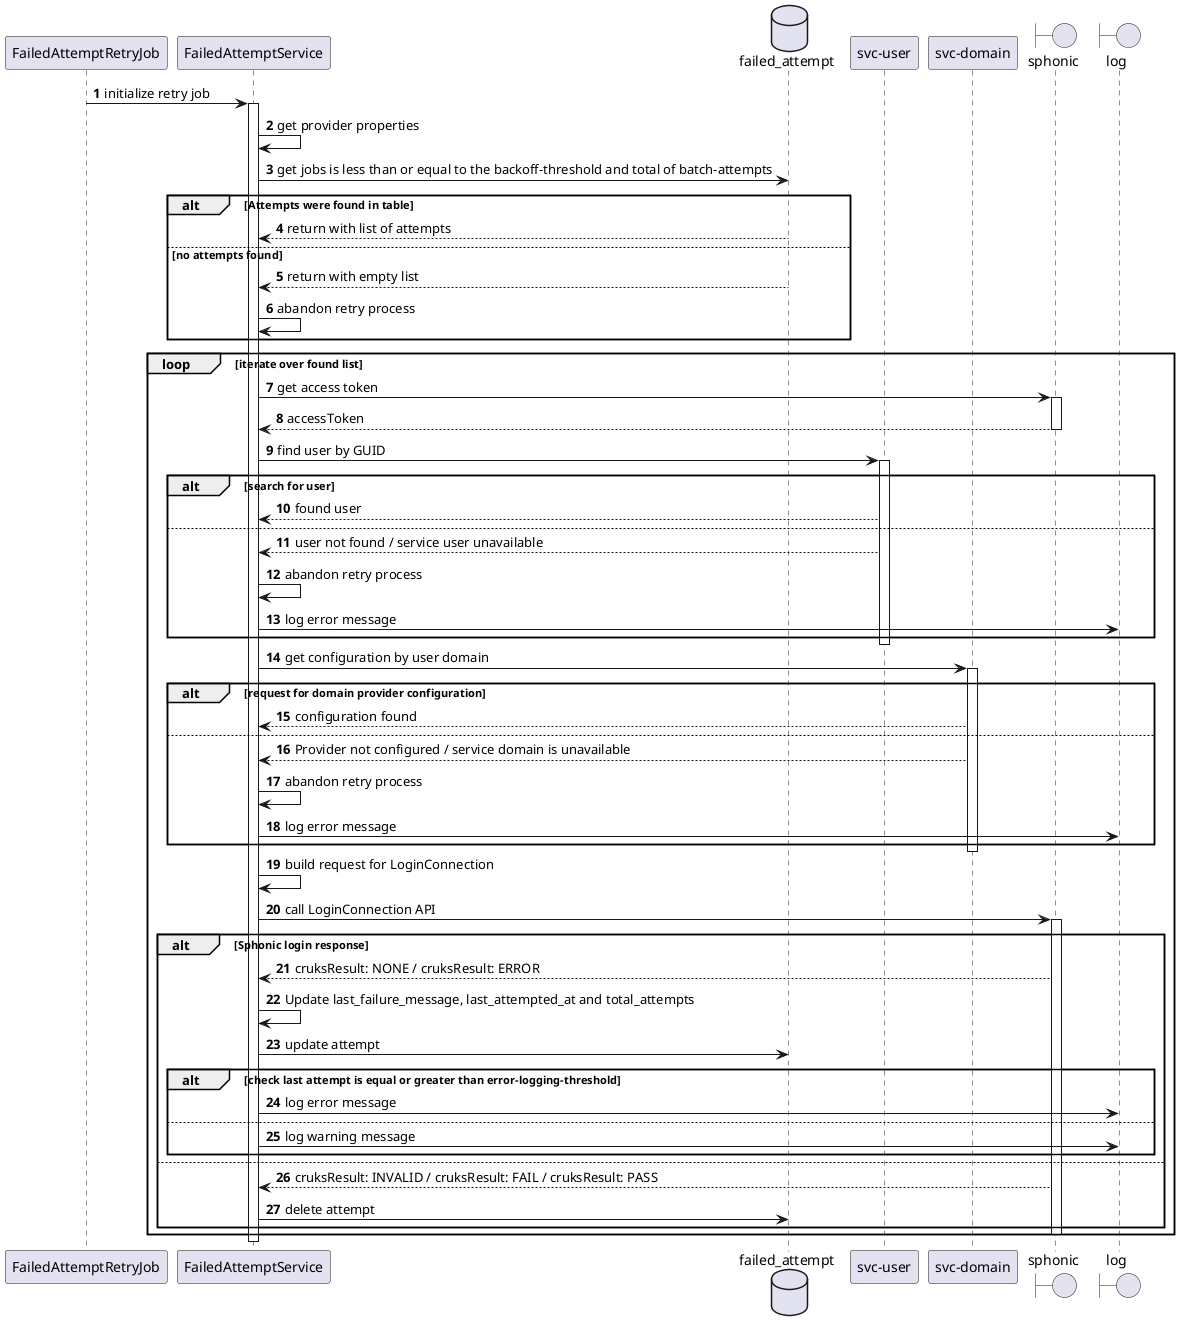 .CRUKS Failed Attempt Retry
[plantuml]
----
@startuml

participant "FailedAttemptRetryJob" as job
participant "FailedAttemptService" as svc
database failed_attempt
participant "svc-user" as su
participant "svc-domain" as sd
boundary sphonic
boundary log

autonumber

job -> svc: initialize retry job
activate svc
    svc -> svc: get provider properties
    svc -> failed_attempt: get jobs is less than or equal to the backoff-threshold and total of batch-attempts
    alt Attempts were found in table
        failed_attempt --> svc: return with list of attempts
    else no attempts found
        failed_attempt --> svc: return with empty list
        svc -> svc: abandon retry process
    end

    loop iterate over found list
        svc -> sphonic: get access token
        activate sphonic
            sphonic --> svc: accessToken
        deactivate sphonic
        svc -> su: find user by GUID
        activate su
            alt search for user
                su --> svc: found user
            else
                su --> svc: user not found / service user unavailable
                svc -> svc: abandon retry process
                svc -> log: log error message
            end
        deactivate su

        svc -> sd: get configuration by user domain
        activate sd
            alt request for domain provider configuration
            sd --> svc: configuration found
            else
            sd --> svc: Provider not configured / service domain is unavailable
            svc -> svc: abandon retry process
            svc -> log: log error message
            end
        deactivate

        svc -> svc: build request for LoginConnection
        svc -> sphonic: call LoginConnection API
        activate sphonic
            alt Sphonic login response
            sphonic --> svc: cruksResult: NONE / cruksResult: ERROR
            svc -> svc: Update last_failure_message, last_attempted_at and total_attempts
            svc -> failed_attempt: update attempt
                alt check last attempt is equal or greater than error-logging-threshold
                svc -> log: log error message
                else
                svc -> log: log warning message
                end
            else
            sphonic --> svc: cruksResult: INVALID / cruksResult: FAIL / cruksResult: PASS
            svc -> failed_attempt: delete attempt
            end
        deactivate sphonic

    end
deactivate svc
@enduml
